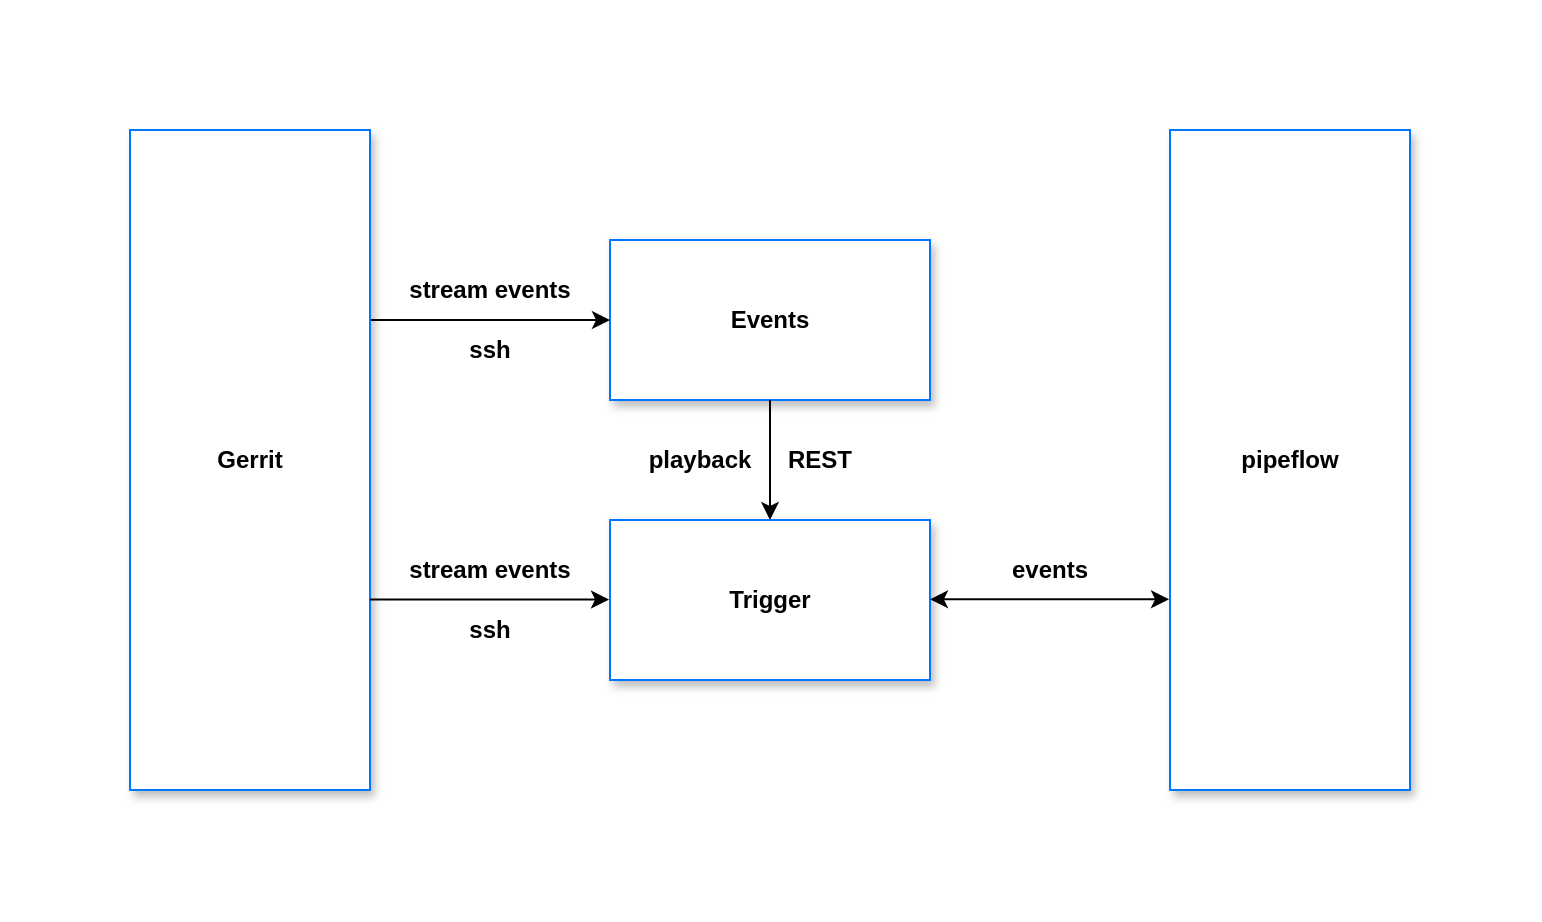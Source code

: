 <mxfile>
    <diagram id="-qIjRrIg6Dr7SmR-QBK6" name="Page-1">
        <mxGraphModel dx="858" dy="1765" grid="1" gridSize="10" guides="1" tooltips="1" connect="1" arrows="1" fold="1" page="1" pageScale="1" pageWidth="850" pageHeight="1100" math="0" shadow="0">
            <root>
                <mxCell id="0"/>
                <mxCell id="1" parent="0"/>
                <mxCell id="20" value="" style="rounded=0;whiteSpace=wrap;html=1;strokeColor=none;" vertex="1" parent="1">
                    <mxGeometry x="15" y="175" width="770" height="460" as="geometry"/>
                </mxCell>
                <mxCell id="2" value="&lt;b&gt;Gerrit&lt;/b&gt;" style="rounded=0;whiteSpace=wrap;html=1;strokeColor=#0077FF;shadow=1;" parent="1" vertex="1">
                    <mxGeometry x="80" y="240" width="120" height="330" as="geometry"/>
                </mxCell>
                <mxCell id="3" value="&lt;b&gt;Events&lt;/b&gt;" style="rounded=0;whiteSpace=wrap;html=1;strokeColor=#0077FF;shadow=1;" parent="1" vertex="1">
                    <mxGeometry x="320" y="295" width="160" height="80" as="geometry"/>
                </mxCell>
                <mxCell id="7" value="&lt;b&gt;Trigger&lt;/b&gt;" style="rounded=0;whiteSpace=wrap;html=1;strokeColor=#0077FF;shadow=1;" parent="1" vertex="1">
                    <mxGeometry x="320" y="435" width="160" height="80" as="geometry"/>
                </mxCell>
                <mxCell id="8" value="&lt;b&gt;pipeflow&lt;/b&gt;" style="rounded=0;whiteSpace=wrap;html=1;strokeColor=#0077FF;shadow=1;" parent="1" vertex="1">
                    <mxGeometry x="600" y="240" width="120" height="330" as="geometry"/>
                </mxCell>
                <mxCell id="9" value="" style="endArrow=classic;html=1;entryX=0;entryY=0.5;entryDx=0;entryDy=0;exitX=1.004;exitY=0.288;exitDx=0;exitDy=0;exitPerimeter=0;" parent="1" source="2" target="3" edge="1">
                    <mxGeometry width="50" height="50" relative="1" as="geometry">
                        <mxPoint x="280" y="530" as="sourcePoint"/>
                        <mxPoint x="330" y="480" as="targetPoint"/>
                    </mxGeometry>
                </mxCell>
                <mxCell id="10" value="" style="endArrow=classic;html=1;entryX=0;entryY=0.5;entryDx=0;entryDy=0;exitX=1.004;exitY=0.288;exitDx=0;exitDy=0;exitPerimeter=0;" parent="1" edge="1">
                    <mxGeometry width="50" height="50" relative="1" as="geometry">
                        <mxPoint x="200.0" y="474.79" as="sourcePoint"/>
                        <mxPoint x="319.52" y="474.75" as="targetPoint"/>
                    </mxGeometry>
                </mxCell>
                <mxCell id="11" value="" style="endArrow=classic;html=1;entryX=0;entryY=0.5;entryDx=0;entryDy=0;exitX=1.004;exitY=0.288;exitDx=0;exitDy=0;exitPerimeter=0;startArrow=classic;startFill=1;" parent="1" edge="1">
                    <mxGeometry width="50" height="50" relative="1" as="geometry">
                        <mxPoint x="480" y="474.67" as="sourcePoint"/>
                        <mxPoint x="599.52" y="474.63" as="targetPoint"/>
                    </mxGeometry>
                </mxCell>
                <mxCell id="12" value="stream events" style="text;html=1;strokeColor=none;fillColor=none;align=center;verticalAlign=middle;whiteSpace=wrap;rounded=0;shadow=1;fontStyle=1" parent="1" vertex="1">
                    <mxGeometry x="210" y="310" width="100" height="20" as="geometry"/>
                </mxCell>
                <mxCell id="13" value="ssh" style="text;html=1;strokeColor=none;fillColor=none;align=center;verticalAlign=middle;whiteSpace=wrap;rounded=0;shadow=1;fontStyle=1" parent="1" vertex="1">
                    <mxGeometry x="210" y="340" width="100" height="20" as="geometry"/>
                </mxCell>
                <mxCell id="14" value="ssh" style="text;html=1;strokeColor=none;fillColor=none;align=center;verticalAlign=middle;whiteSpace=wrap;rounded=0;shadow=1;fontStyle=1" parent="1" vertex="1">
                    <mxGeometry x="210" y="480" width="100" height="20" as="geometry"/>
                </mxCell>
                <mxCell id="15" value="stream events" style="text;html=1;strokeColor=none;fillColor=none;align=center;verticalAlign=middle;whiteSpace=wrap;rounded=0;shadow=1;fontStyle=1" parent="1" vertex="1">
                    <mxGeometry x="210" y="450" width="100" height="20" as="geometry"/>
                </mxCell>
                <mxCell id="16" value="playback" style="text;html=1;strokeColor=none;fillColor=none;align=center;verticalAlign=middle;whiteSpace=wrap;rounded=0;shadow=1;fontStyle=1" parent="1" vertex="1">
                    <mxGeometry x="340" y="395" width="50" height="20" as="geometry"/>
                </mxCell>
                <mxCell id="17" value="REST" style="text;html=1;strokeColor=none;fillColor=none;align=center;verticalAlign=middle;whiteSpace=wrap;rounded=0;shadow=1;fontStyle=1" parent="1" vertex="1">
                    <mxGeometry x="405" y="395" width="40" height="20" as="geometry"/>
                </mxCell>
                <mxCell id="18" value="events" style="text;html=1;strokeColor=none;fillColor=none;align=center;verticalAlign=middle;whiteSpace=wrap;rounded=0;shadow=1;fontStyle=1" parent="1" vertex="1">
                    <mxGeometry x="510" y="450" width="60" height="20" as="geometry"/>
                </mxCell>
                <mxCell id="19" value="" style="endArrow=classic;html=1;entryX=0.5;entryY=0;entryDx=0;entryDy=0;exitX=0.5;exitY=1;exitDx=0;exitDy=0;" parent="1" source="3" target="7" edge="1">
                    <mxGeometry width="50" height="50" relative="1" as="geometry">
                        <mxPoint x="340" y="430" as="sourcePoint"/>
                        <mxPoint x="390" y="380" as="targetPoint"/>
                    </mxGeometry>
                </mxCell>
            </root>
        </mxGraphModel>
    </diagram>
</mxfile>